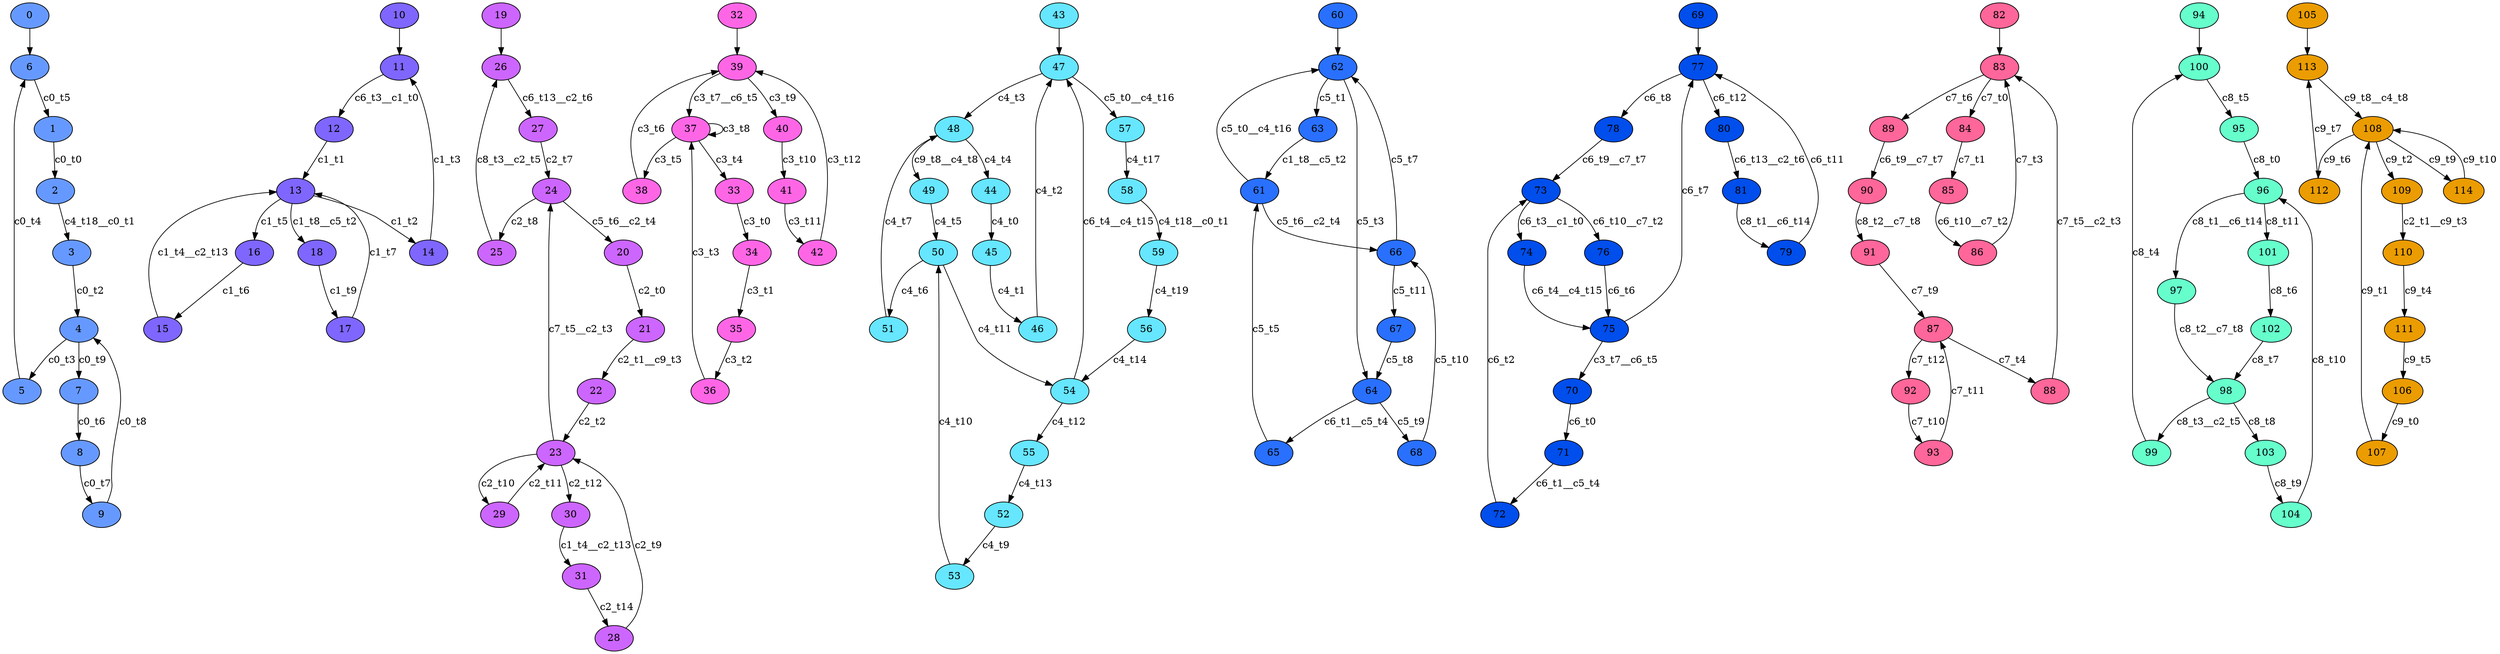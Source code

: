 digraph G {
  subgraph component0 {
0 [label="0" fillcolor="#6699FF" style=filled];
1 [label="1" fillcolor="#6699FF" style=filled];
2 [label="2" fillcolor="#6699FF" style=filled];
3 [label="3" fillcolor="#6699FF" style=filled];
4 [label="4" fillcolor="#6699FF" style=filled];
5 [label="5" fillcolor="#6699FF" style=filled];
6 [label="6" fillcolor="#6699FF" style=filled];
7 [label="7" fillcolor="#6699FF" style=filled];
8 [label="8" fillcolor="#6699FF" style=filled];
9 [label="9" fillcolor="#6699FF" style=filled];
1->2 [label="c0_t0" color=black ];
3->4 [label="c0_t2" color=black ];
4->5 [label="c0_t3" color=black ];
5->6 [label="c0_t4" color=black ];
6->1 [label="c0_t5" color=black ];
7->8 [label="c0_t6" color=black ];
8->9 [label="c0_t7" color=black ];
9->4 [label="c0_t8" color=black ];
4->7 [label="c0_t9" color=black ];
0->6 [label="" color=black ];
2->3 [label="c4_t18__c0_t1" color=black ];
  }
  subgraph component1 {
10 [label="10" fillcolor="#7F66FF" style=filled];
11 [label="11" fillcolor="#7F66FF" style=filled];
12 [label="12" fillcolor="#7F66FF" style=filled];
13 [label="13" fillcolor="#7F66FF" style=filled];
14 [label="14" fillcolor="#7F66FF" style=filled];
15 [label="15" fillcolor="#7F66FF" style=filled];
16 [label="16" fillcolor="#7F66FF" style=filled];
17 [label="17" fillcolor="#7F66FF" style=filled];
18 [label="18" fillcolor="#7F66FF" style=filled];
12->13 [label="c1_t1" color=black ];
13->14 [label="c1_t2" color=black ];
14->11 [label="c1_t3" color=black ];
13->16 [label="c1_t5" color=black ];
16->15 [label="c1_t6" color=black ];
17->13 [label="c1_t7" color=black ];
18->17 [label="c1_t9" color=black ];
10->11 [label="" color=black ];
13->18 [label="c1_t8__c5_t2" color=black ];
11->12 [label="c6_t3__c1_t0" color=black ];
15->13 [label="c1_t4__c2_t13" color=black ];
  }
  subgraph component2 {
19 [label="19" fillcolor="#CC66FF" style=filled];
20 [label="20" fillcolor="#CC66FF" style=filled];
21 [label="21" fillcolor="#CC66FF" style=filled];
22 [label="22" fillcolor="#CC66FF" style=filled];
23 [label="23" fillcolor="#CC66FF" style=filled];
24 [label="24" fillcolor="#CC66FF" style=filled];
25 [label="25" fillcolor="#CC66FF" style=filled];
26 [label="26" fillcolor="#CC66FF" style=filled];
27 [label="27" fillcolor="#CC66FF" style=filled];
28 [label="28" fillcolor="#CC66FF" style=filled];
29 [label="29" fillcolor="#CC66FF" style=filled];
30 [label="30" fillcolor="#CC66FF" style=filled];
31 [label="31" fillcolor="#CC66FF" style=filled];
20->21 [label="c2_t0" color=black ];
22->23 [label="c2_t2" color=black ];
27->24 [label="c2_t7" color=black ];
24->25 [label="c2_t8" color=black ];
28->23 [label="c2_t9" color=black ];
23->29 [label="c2_t10" color=black ];
29->23 [label="c2_t11" color=black ];
23->30 [label="c2_t12" color=black ];
31->28 [label="c2_t14" color=black ];
19->26 [label="" color=black ];
21->22 [label="c2_t1__c9_t3" color=black ];
23->24 [label="c7_t5__c2_t3" color=black ];
25->26 [label="c8_t3__c2_t5" color=black ];
24->20 [label="c5_t6__c2_t4" color=black ];
30->31 [label="c1_t4__c2_t13" color=black ];
26->27 [label="c6_t13__c2_t6" color=black ];
  }
  subgraph component3 {
32 [label="32" fillcolor="#FF66E6" style=filled];
33 [label="33" fillcolor="#FF66E6" style=filled];
34 [label="34" fillcolor="#FF66E6" style=filled];
35 [label="35" fillcolor="#FF66E6" style=filled];
36 [label="36" fillcolor="#FF66E6" style=filled];
37 [label="37" fillcolor="#FF66E6" style=filled];
38 [label="38" fillcolor="#FF66E6" style=filled];
39 [label="39" fillcolor="#FF66E6" style=filled];
40 [label="40" fillcolor="#FF66E6" style=filled];
41 [label="41" fillcolor="#FF66E6" style=filled];
42 [label="42" fillcolor="#FF66E6" style=filled];
33->34 [label="c3_t0" color=black ];
34->35 [label="c3_t1" color=black ];
35->36 [label="c3_t2" color=black ];
36->37 [label="c3_t3" color=black ];
37->33 [label="c3_t4" color=black ];
37->38 [label="c3_t5" color=black ];
38->39 [label="c3_t6" color=black ];
37->37 [label="c3_t8" color=black ];
39->40 [label="c3_t9" color=black ];
40->41 [label="c3_t10" color=black ];
41->42 [label="c3_t11" color=black ];
42->39 [label="c3_t12" color=black ];
32->39 [label="" color=black ];
39->37 [label="c3_t7__c6_t5" color=black ];
  }
  subgraph component4 {
43 [label="43" fillcolor="#66E6FF" style=filled];
44 [label="44" fillcolor="#66E6FF" style=filled];
45 [label="45" fillcolor="#66E6FF" style=filled];
46 [label="46" fillcolor="#66E6FF" style=filled];
47 [label="47" fillcolor="#66E6FF" style=filled];
48 [label="48" fillcolor="#66E6FF" style=filled];
49 [label="49" fillcolor="#66E6FF" style=filled];
50 [label="50" fillcolor="#66E6FF" style=filled];
51 [label="51" fillcolor="#66E6FF" style=filled];
52 [label="52" fillcolor="#66E6FF" style=filled];
53 [label="53" fillcolor="#66E6FF" style=filled];
54 [label="54" fillcolor="#66E6FF" style=filled];
55 [label="55" fillcolor="#66E6FF" style=filled];
56 [label="56" fillcolor="#66E6FF" style=filled];
57 [label="57" fillcolor="#66E6FF" style=filled];
58 [label="58" fillcolor="#66E6FF" style=filled];
59 [label="59" fillcolor="#66E6FF" style=filled];
44->45 [label="c4_t0" color=black ];
45->46 [label="c4_t1" color=black ];
46->47 [label="c4_t2" color=black ];
47->48 [label="c4_t3" color=black ];
48->44 [label="c4_t4" color=black ];
49->50 [label="c4_t5" color=black ];
50->51 [label="c4_t6" color=black ];
51->48 [label="c4_t7" color=black ];
52->53 [label="c4_t9" color=black ];
53->50 [label="c4_t10" color=black ];
50->54 [label="c4_t11" color=black ];
54->55 [label="c4_t12" color=black ];
55->52 [label="c4_t13" color=black ];
56->54 [label="c4_t14" color=black ];
57->58 [label="c4_t17" color=black ];
59->56 [label="c4_t19" color=black ];
43->47 [label="" color=black ];
48->49 [label="c9_t8__c4_t8" color=black ];
54->47 [label="c6_t4__c4_t15" color=black ];
47->57 [label="c5_t0__c4_t16" color=black ];
58->59 [label="c4_t18__c0_t1" color=black ];
  }
  subgraph component5 {
60 [label="60" fillcolor="#2970FF" style=filled];
61 [label="61" fillcolor="#2970FF" style=filled];
62 [label="62" fillcolor="#2970FF" style=filled];
63 [label="63" fillcolor="#2970FF" style=filled];
64 [label="64" fillcolor="#2970FF" style=filled];
65 [label="65" fillcolor="#2970FF" style=filled];
66 [label="66" fillcolor="#2970FF" style=filled];
67 [label="67" fillcolor="#2970FF" style=filled];
68 [label="68" fillcolor="#2970FF" style=filled];
62->63 [label="c5_t1" color=black ];
62->64 [label="c5_t3" color=black ];
65->61 [label="c5_t5" color=black ];
66->62 [label="c5_t7" color=black ];
67->64 [label="c5_t8" color=black ];
64->68 [label="c5_t9" color=black ];
68->66 [label="c5_t10" color=black ];
66->67 [label="c5_t11" color=black ];
60->62 [label="" color=black ];
63->61 [label="c1_t8__c5_t2" color=black ];
61->66 [label="c5_t6__c2_t4" color=black ];
61->62 [label="c5_t0__c4_t16" color=black ];
64->65 [label="c6_t1__c5_t4" color=black ];
  }
  subgraph component6 {
69 [label="69" fillcolor="#004EEB" style=filled];
70 [label="70" fillcolor="#004EEB" style=filled];
71 [label="71" fillcolor="#004EEB" style=filled];
72 [label="72" fillcolor="#004EEB" style=filled];
73 [label="73" fillcolor="#004EEB" style=filled];
74 [label="74" fillcolor="#004EEB" style=filled];
75 [label="75" fillcolor="#004EEB" style=filled];
76 [label="76" fillcolor="#004EEB" style=filled];
77 [label="77" fillcolor="#004EEB" style=filled];
78 [label="78" fillcolor="#004EEB" style=filled];
79 [label="79" fillcolor="#004EEB" style=filled];
80 [label="80" fillcolor="#004EEB" style=filled];
81 [label="81" fillcolor="#004EEB" style=filled];
70->71 [label="c6_t0" color=black ];
72->73 [label="c6_t2" color=black ];
76->75 [label="c6_t6" color=black ];
75->77 [label="c6_t7" color=black ];
77->78 [label="c6_t8" color=black ];
79->77 [label="c6_t11" color=black ];
77->80 [label="c6_t12" color=black ];
69->77 [label="" color=black ];
78->73 [label="c6_t9__c7_t7" color=black ];
73->74 [label="c6_t3__c1_t0" color=black ];
81->79 [label="c8_t1__c6_t14" color=black ];
75->70 [label="c3_t7__c6_t5" color=black ];
73->76 [label="c6_t10__c7_t2" color=black ];
74->75 [label="c6_t4__c4_t15" color=black ];
80->81 [label="c6_t13__c2_t6" color=black ];
71->72 [label="c6_t1__c5_t4" color=black ];
  }
  subgraph component7 {
82 [label="82" fillcolor="#FF6699" style=filled];
83 [label="83" fillcolor="#FF6699" style=filled];
84 [label="84" fillcolor="#FF6699" style=filled];
85 [label="85" fillcolor="#FF6699" style=filled];
86 [label="86" fillcolor="#FF6699" style=filled];
87 [label="87" fillcolor="#FF6699" style=filled];
88 [label="88" fillcolor="#FF6699" style=filled];
89 [label="89" fillcolor="#FF6699" style=filled];
90 [label="90" fillcolor="#FF6699" style=filled];
91 [label="91" fillcolor="#FF6699" style=filled];
92 [label="92" fillcolor="#FF6699" style=filled];
93 [label="93" fillcolor="#FF6699" style=filled];
83->84 [label="c7_t0" color=black ];
84->85 [label="c7_t1" color=black ];
86->83 [label="c7_t3" color=black ];
87->88 [label="c7_t4" color=black ];
83->89 [label="c7_t6" color=black ];
91->87 [label="c7_t9" color=black ];
92->93 [label="c7_t10" color=black ];
93->87 [label="c7_t11" color=black ];
87->92 [label="c7_t12" color=black ];
82->83 [label="" color=black ];
88->83 [label="c7_t5__c2_t3" color=black ];
89->90 [label="c6_t9__c7_t7" color=black ];
85->86 [label="c6_t10__c7_t2" color=black ];
90->91 [label="c8_t2__c7_t8" color=black ];
  }
  subgraph component8 {
94 [label="94" fillcolor="#66FFCC" style=filled];
95 [label="95" fillcolor="#66FFCC" style=filled];
96 [label="96" fillcolor="#66FFCC" style=filled];
97 [label="97" fillcolor="#66FFCC" style=filled];
98 [label="98" fillcolor="#66FFCC" style=filled];
99 [label="99" fillcolor="#66FFCC" style=filled];
100 [label="100" fillcolor="#66FFCC" style=filled];
101 [label="101" fillcolor="#66FFCC" style=filled];
102 [label="102" fillcolor="#66FFCC" style=filled];
103 [label="103" fillcolor="#66FFCC" style=filled];
104 [label="104" fillcolor="#66FFCC" style=filled];
95->96 [label="c8_t0" color=black ];
99->100 [label="c8_t4" color=black ];
100->95 [label="c8_t5" color=black ];
101->102 [label="c8_t6" color=black ];
102->98 [label="c8_t7" color=black ];
98->103 [label="c8_t8" color=black ];
103->104 [label="c8_t9" color=black ];
104->96 [label="c8_t10" color=black ];
96->101 [label="c8_t11" color=black ];
94->100 [label="" color=black ];
98->99 [label="c8_t3__c2_t5" color=black ];
96->97 [label="c8_t1__c6_t14" color=black ];
97->98 [label="c8_t2__c7_t8" color=black ];
  }
  subgraph component9 {
105 [label="105" fillcolor="#EB9C00" style=filled];
106 [label="106" fillcolor="#EB9C00" style=filled];
107 [label="107" fillcolor="#EB9C00" style=filled];
108 [label="108" fillcolor="#EB9C00" style=filled];
109 [label="109" fillcolor="#EB9C00" style=filled];
110 [label="110" fillcolor="#EB9C00" style=filled];
111 [label="111" fillcolor="#EB9C00" style=filled];
112 [label="112" fillcolor="#EB9C00" style=filled];
113 [label="113" fillcolor="#EB9C00" style=filled];
114 [label="114" fillcolor="#EB9C00" style=filled];
106->107 [label="c9_t0" color=black ];
107->108 [label="c9_t1" color=black ];
108->109 [label="c9_t2" color=black ];
110->111 [label="c9_t4" color=black ];
111->106 [label="c9_t5" color=black ];
108->112 [label="c9_t6" color=black ];
112->113 [label="c9_t7" color=black ];
108->114 [label="c9_t9" color=black ];
114->108 [label="c9_t10" color=black ];
105->113 [label="" color=black ];
109->110 [label="c2_t1__c9_t3" color=black ];
113->108 [label="c9_t8__c4_t8" color=black ];
  }
}

